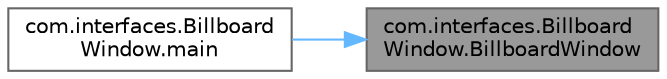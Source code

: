 digraph "com.interfaces.BillboardWindow.BillboardWindow"
{
 // LATEX_PDF_SIZE
  bgcolor="transparent";
  edge [fontname=Helvetica,fontsize=10,labelfontname=Helvetica,labelfontsize=10];
  node [fontname=Helvetica,fontsize=10,shape=box,height=0.2,width=0.4];
  rankdir="RL";
  Node1 [label="com.interfaces.Billboard\lWindow.BillboardWindow",height=0.2,width=0.4,color="gray40", fillcolor="grey60", style="filled", fontcolor="black",tooltip=" "];
  Node1 -> Node2 [dir="back",color="steelblue1",style="solid"];
  Node2 [label="com.interfaces.Billboard\lWindow.main",height=0.2,width=0.4,color="grey40", fillcolor="white", style="filled",URL="$classcom_1_1interfaces_1_1_billboard_window.html#aedf701b50ec1292c8ecf98558a14033f",tooltip=" "];
}
